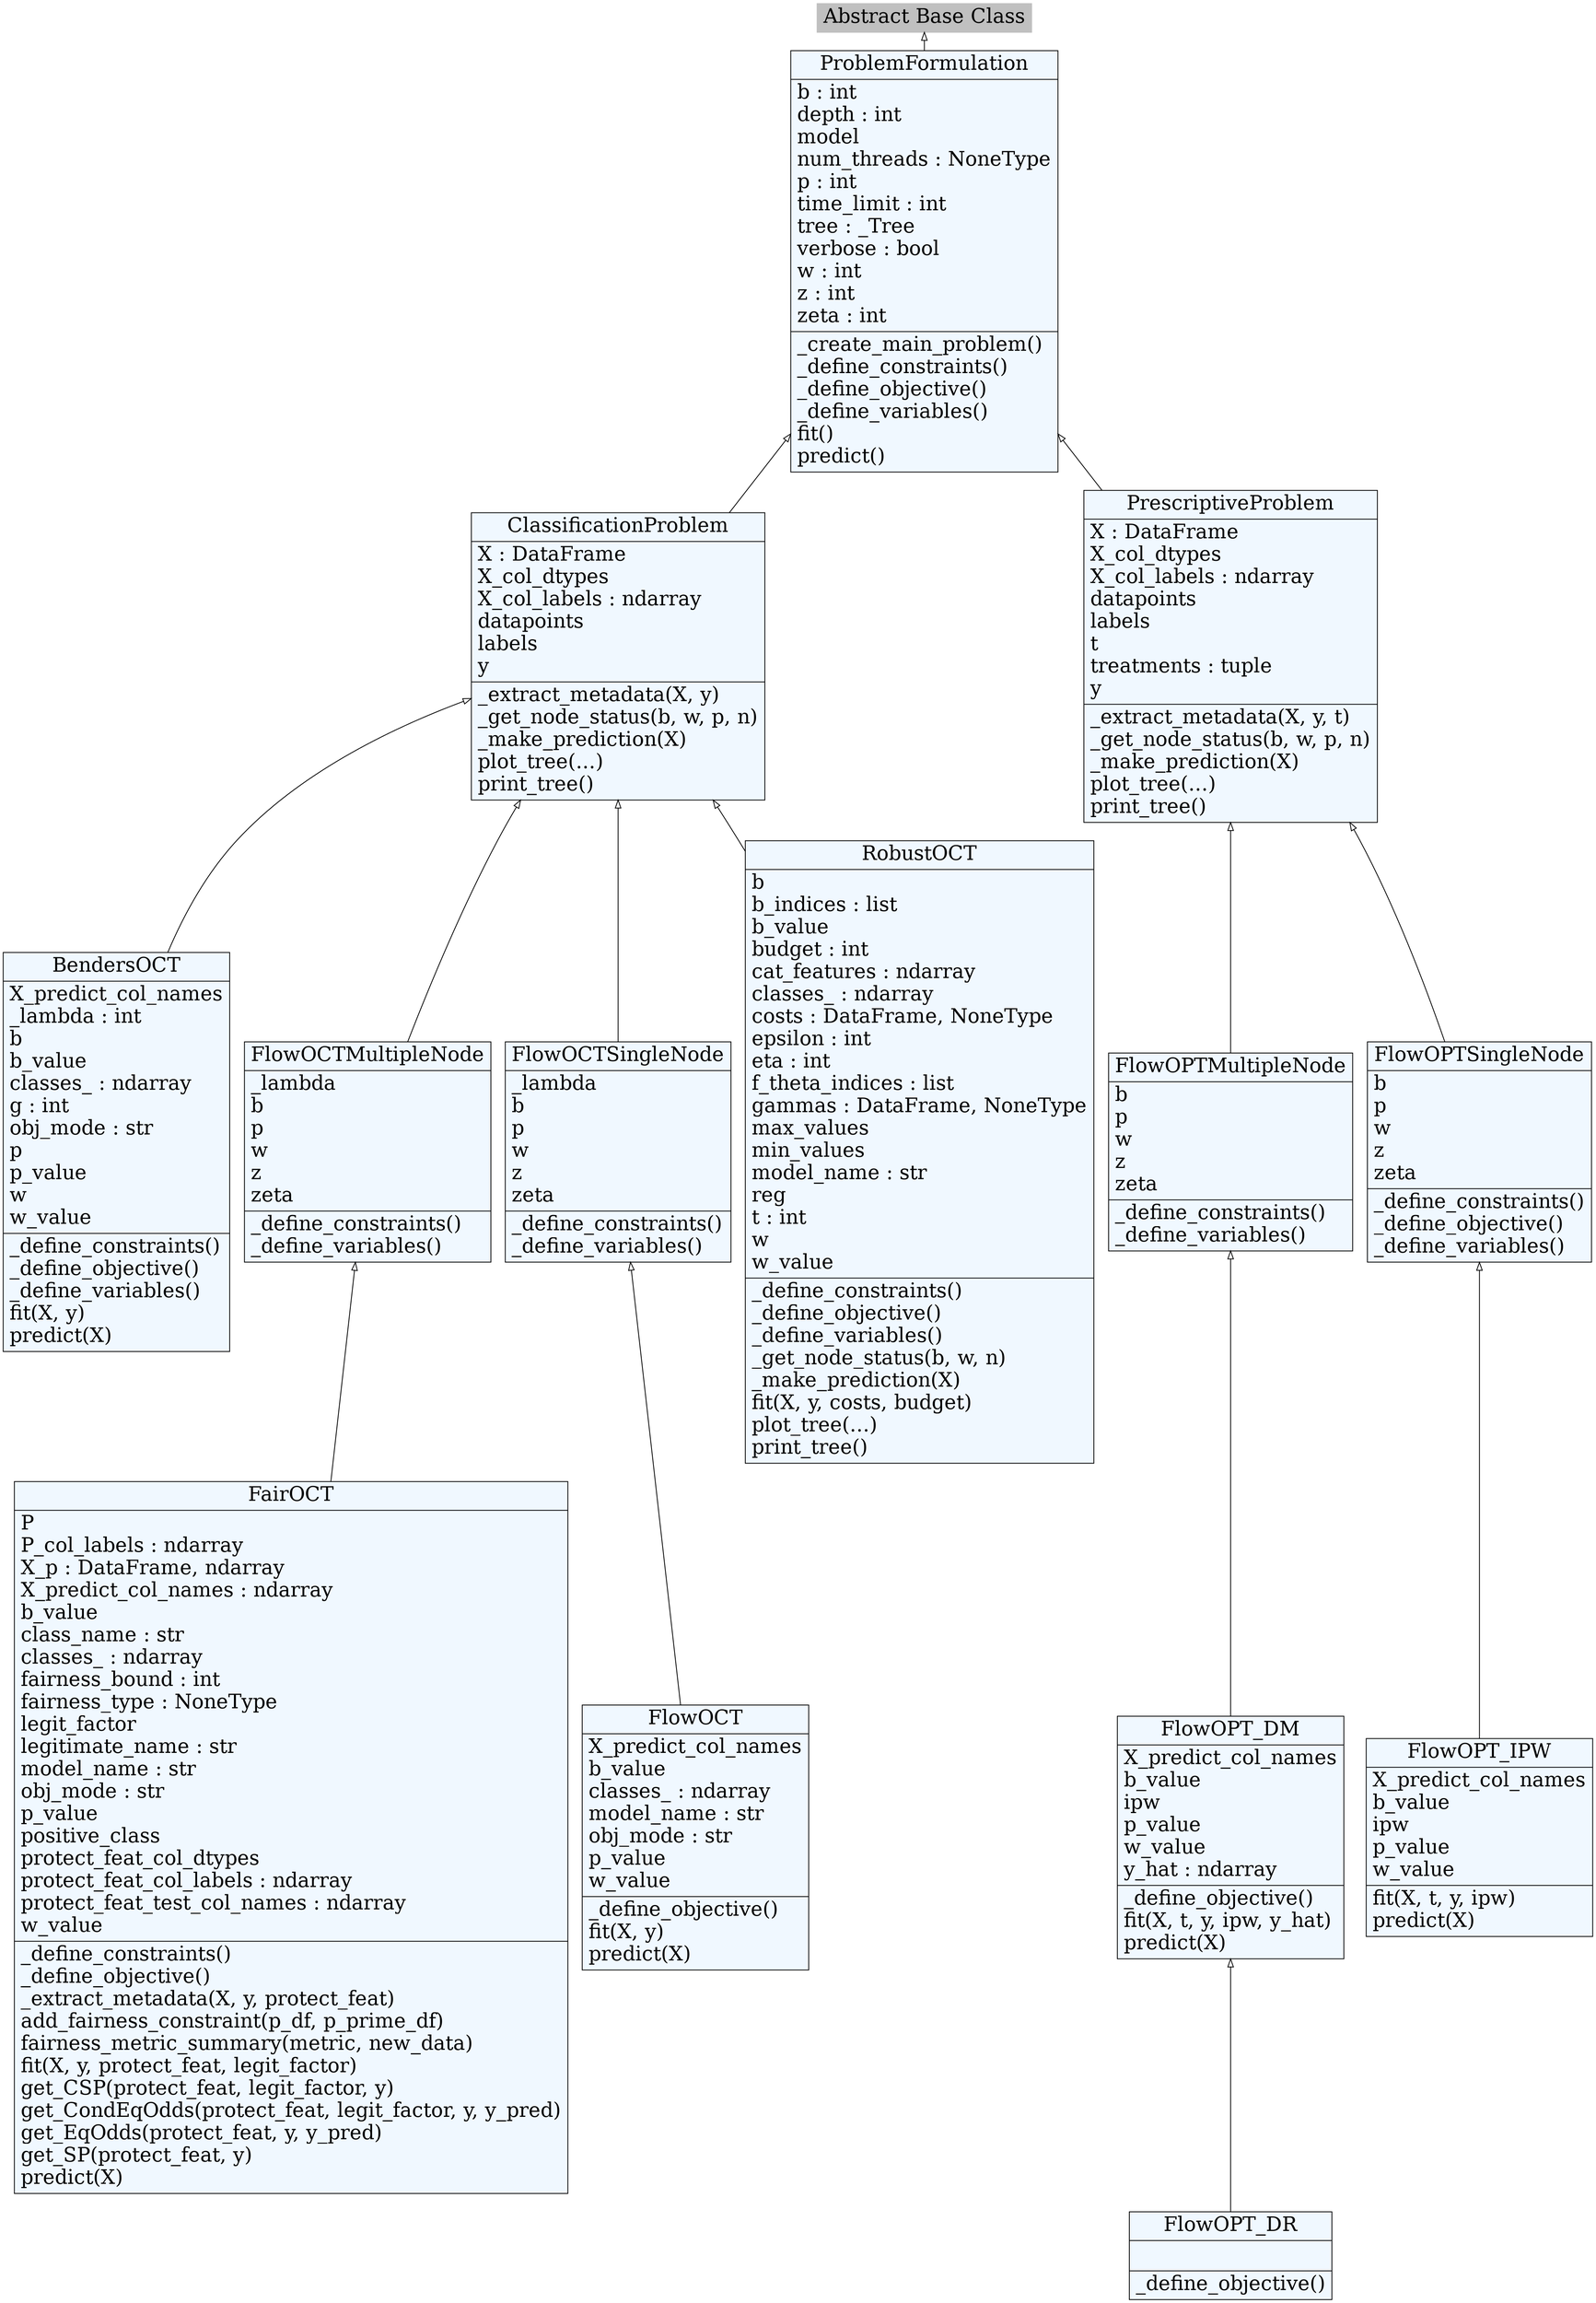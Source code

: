 digraph "classes" {
rankdir=BT
charset="utf-8";ranksep=0.3;
"abc.ABC" [color="grey", fontcolor="black", label="{Abstract Base Class}", shape="record", style="filled", fontsize="25"];
"odtlearn.BendersOCT.BendersOCT" [fillcolor="aliceblue", fontcolor="black", label="{BendersOCT|X_predict_col_names\l_lambda : int\lb\lb_value\lclasses_ : ndarray\lg : int\lobj_mode : str\lp\lp_value\lw\lw_value\l|_define_constraints()\l_define_objective()\l_define_variables()\lfit(X, y)\lpredict(X)\l}", shape="record", style="filled", fontsize="25"];
"odtlearn.classification_formulation.ClassificationProblem" [fillcolor="aliceblue", fontcolor="black", label="{ClassificationProblem|X : DataFrame\lX_col_dtypes\lX_col_labels : ndarray\ldatapoints\llabels\ly\l|_extract_metadata(X, y)\l_get_node_status(b, w, p, n)\l_make_prediction(X)\lplot_tree(...)\lprint_tree()\l}", shape="record", style="filled", fontsize="25"];
"odtlearn.FairOCT.FairOCT" [fillcolor="aliceblue", fontcolor="black", label="{FairOCT|P\lP_col_labels : ndarray\lX_p : DataFrame, ndarray\lX_predict_col_names : ndarray\lb_value\lclass_name : str\lclasses_ : ndarray\lfairness_bound : int\lfairness_type : NoneType\llegit_factor\llegitimate_name : str\lmodel_name : str\lobj_mode : str\lp_value\lpositive_class\lprotect_feat_col_dtypes\lprotect_feat_col_labels : ndarray\lprotect_feat_test_col_names : ndarray\lw_value\l|_define_constraints()\l_define_objective()\l_extract_metadata(X, y, protect_feat)\ladd_fairness_constraint(p_df, p_prime_df)\lfairness_metric_summary(metric, new_data)\lfit(X, y, protect_feat, legit_factor)\lget_CSP(protect_feat, legit_factor, y)\lget_CondEqOdds(protect_feat, legit_factor, y, y_pred)\lget_EqOdds(protect_feat, y, y_pred)\lget_SP(protect_feat, y)\lpredict(X)\l}", shape="record", style="filled", fontsize="25"];
"odtlearn.FlowOCT.FlowOCT" [fillcolor="aliceblue", fontcolor="black", label="{FlowOCT|X_predict_col_names\lb_value\lclasses_ : ndarray\lmodel_name : str\lobj_mode : str\lp_value\lw_value\l|_define_objective()\lfit(X, y)\lpredict(X)\l}", shape="record", style="filled", fontsize="25"];
"odtlearn.FlowOCTMultipleNode.FlowOCTMultipleNode" [fillcolor="aliceblue", fontcolor="black", label="{FlowOCTMultipleNode|_lambda\lb\lp\lw\lz\lzeta\l|_define_constraints()\l_define_variables()\l}", shape="record", style="filled", fontsize="25"];
"odtlearn.FlowOCTSingleNode.FlowOCTSingleNode" [fillcolor="aliceblue", fontcolor="black", label="{FlowOCTSingleNode|_lambda\lb\lp\lw\lz\lzeta\l|_define_constraints()\l_define_variables()\l}", shape="record", style="filled", fontsize="25"];
"odtlearn.FlowOPTMultipleNode.FlowOPTMultipleNode" [fillcolor="aliceblue", fontcolor="black", label="{FlowOPTMultipleNode|b\lp\lw\lz\lzeta\l|_define_constraints()\l_define_variables()\l}", shape="record", style="filled", fontsize="25"];
"odtlearn.FlowOPTSingleNode.FlowOPTSingleNode" [fillcolor="aliceblue", fontcolor="black", label="{FlowOPTSingleNode|b\lp\lw\lz\lzeta\l|_define_constraints()\l_define_objective()\l_define_variables()\l}", shape="record", style="filled", fontsize="25"];
"odtlearn.FlowOPT.FlowOPT_DM" [fillcolor="aliceblue", fontcolor="black", label="{FlowOPT_DM|X_predict_col_names\lb_value\lipw\lp_value\lw_value\ly_hat : ndarray\l|_define_objective()\lfit(X, t, y, ipw, y_hat)\lpredict(X)\l}", shape="record", style="filled", fontsize="25"];
"odtlearn.FlowOPT.FlowOPT_DR" [fillcolor="aliceblue", fontcolor="black", label="{FlowOPT_DR|\l|_define_objective()\l}", shape="record", style="filled", fontsize="25"];
"odtlearn.FlowOPT.FlowOPT_IPW" [fillcolor="aliceblue", fontcolor="black", label="{FlowOPT_IPW|X_predict_col_names\lb_value\lipw\lp_value\lw_value\l|fit(X, t, y, ipw)\lpredict(X)\l}", shape="record", style="filled", fontsize="25"];
"odtlearn.prescriptive_formulation.PrescriptiveProblem" [fillcolor="aliceblue", fontcolor="black", label="{PrescriptiveProblem|X : DataFrame\lX_col_dtypes\lX_col_labels : ndarray\ldatapoints\llabels\lt\ltreatments : tuple\ly\l|_extract_metadata(X, y, t)\l_get_node_status(b, w, p, n)\l_make_prediction(X)\lplot_tree(...)\lprint_tree()\l}", shape="record", style="filled", fontsize="25"];
"odtlearn.problem_formulation.ProblemFormulation" [fillcolor="aliceblue", fontcolor="black", label="{ProblemFormulation|b : int\ldepth : int\lmodel\lnum_threads : NoneType\lp : int\ltime_limit : int\ltree : _Tree\lverbose : bool\lw : int\lz : int\lzeta : int\l|_create_main_problem()\l_define_constraints()\l_define_objective()\l_define_variables()\lfit()\lpredict()\l}", shape="record", style="filled", fontsize="25"];
"odtlearn.RobustOCT.RobustOCT" [fillcolor="aliceblue", fontcolor="black", label="{RobustOCT|b\lb_indices : list\lb_value\lbudget : int\lcat_features : ndarray\lclasses_ : ndarray\lcosts : DataFrame, NoneType\lepsilon : int\leta : int\lf_theta_indices : list\lgammas : DataFrame, NoneType\lmax_values\lmin_values\lmodel_name : str\lreg\lt : int\lw\lw_value\l|_define_constraints()\l_define_objective()\l_define_variables()\l_get_node_status(b, w, n)\l_make_prediction(X)\lfit(X, y, costs, budget)\lplot_tree(...)\lprint_tree()\l}", shape="record", style="filled", fontsize="25"];
"odtlearn.BendersOCT.BendersOCT" -> "odtlearn.classification_formulation.ClassificationProblem" [arrowhead="empty", arrowtail="none"];
"odtlearn.FairOCT.FairOCT" -> "odtlearn.FlowOCTMultipleNode.FlowOCTMultipleNode" [arrowhead="empty", arrowtail="none"];
"odtlearn.FlowOCT.FlowOCT" -> "odtlearn.FlowOCTSingleNode.FlowOCTSingleNode" [arrowhead="empty", arrowtail="none"];
"odtlearn.FlowOCTMultipleNode.FlowOCTMultipleNode" -> "odtlearn.classification_formulation.ClassificationProblem" [arrowhead="empty", arrowtail="none"];
"odtlearn.FlowOCTSingleNode.FlowOCTSingleNode" -> "odtlearn.classification_formulation.ClassificationProblem" [arrowhead="empty", arrowtail="none"];
"odtlearn.FlowOPT.FlowOPT_DM" -> "odtlearn.FlowOPTMultipleNode.FlowOPTMultipleNode" [arrowhead="empty", arrowtail="none"];
"odtlearn.FlowOPT.FlowOPT_DR" -> "odtlearn.FlowOPT.FlowOPT_DM" [arrowhead="empty", arrowtail="none"];
"odtlearn.FlowOPT.FlowOPT_IPW" -> "odtlearn.FlowOPTSingleNode.FlowOPTSingleNode" [arrowhead="empty", arrowtail="none"];
"odtlearn.FlowOPTMultipleNode.FlowOPTMultipleNode" -> "odtlearn.prescriptive_formulation.PrescriptiveProblem" [arrowhead="empty", arrowtail="none"];
"odtlearn.FlowOPTSingleNode.FlowOPTSingleNode" -> "odtlearn.prescriptive_formulation.PrescriptiveProblem" [arrowhead="empty", arrowtail="none"];
"odtlearn.RobustOCT.RobustOCT" -> "odtlearn.classification_formulation.ClassificationProblem" [arrowhead="empty", arrowtail="none"];
"odtlearn.classification_formulation.ClassificationProblem" -> "odtlearn.problem_formulation.ProblemFormulation" [arrowhead="empty", arrowtail="none"];
"odtlearn.prescriptive_formulation.PrescriptiveProblem" -> "odtlearn.problem_formulation.ProblemFormulation" [arrowhead="empty", arrowtail="none"];
"odtlearn.problem_formulation.ProblemFormulation" -> "abc.ABC" [arrowhead="empty", arrowtail="none"];
}

